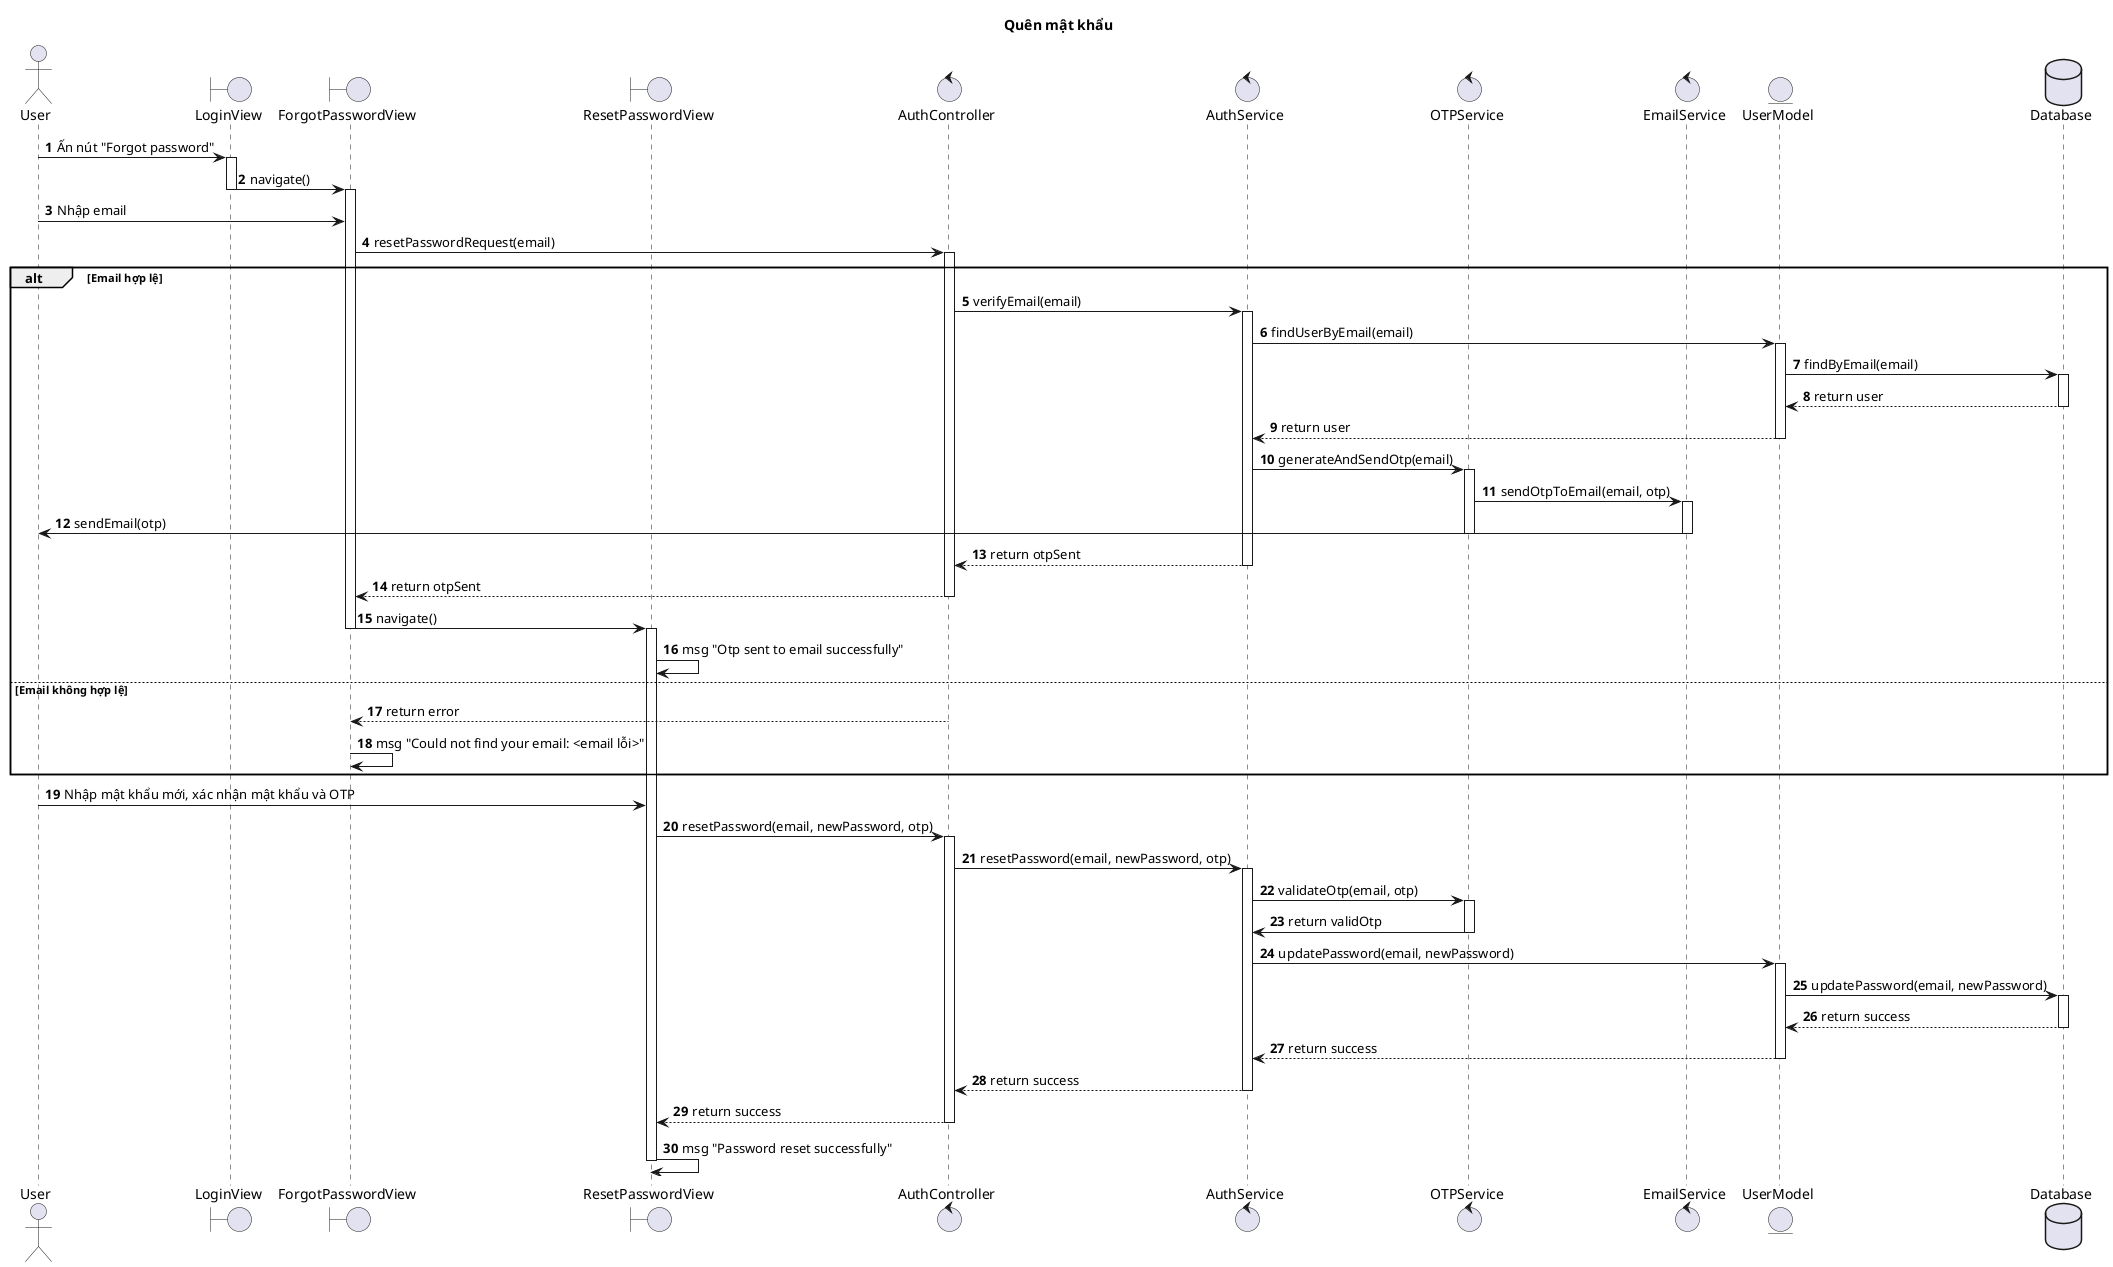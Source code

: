@startuml
title Quên mật khẩu

autonumber

actor User
boundary LoginView
boundary ForgotPasswordView
boundary ResetPasswordView
control AuthController
control AuthService
control OTPService
control EmailService
entity UserModel
database Database

User -> LoginView : Ấn nút "Forgot password"
activate LoginView
LoginView -> ForgotPasswordView : navigate()
deactivate LoginView
activate ForgotPasswordView

User -> ForgotPasswordView : Nhập email
ForgotPasswordView -> AuthController : resetPasswordRequest(email)
activate AuthController

alt Email hợp lệ
    AuthController -> AuthService : verifyEmail(email)
    activate AuthService
    AuthService -> UserModel : findUserByEmail(email)
    activate UserModel
    UserModel -> Database : findByEmail(email)
    activate Database
    Database --> UserModel : return user
    deactivate Database
    UserModel --> AuthService : return user
    deactivate UserModel

    AuthService -> OTPService : generateAndSendOtp(email)
    activate OTPService
    OTPService -> EmailService : sendOtpToEmail(email, otp)
    activate EmailService
    EmailService -> User : sendEmail(otp)
    deactivate EmailService
    deactivate OTPService

    AuthService --> AuthController : return otpSent
    deactivate AuthService
    AuthController --> ForgotPasswordView : return otpSent
    deactivate AuthController
    ForgotPasswordView -> ResetPasswordView : navigate()
    deactivate ForgotPasswordView
    activate ResetPasswordView
    ResetPasswordView -> ResetPasswordView : msg "Otp sent to email successfully"

else Email không hợp lệ
    AuthController --> ForgotPasswordView : return error
    deactivate AuthController
    ForgotPasswordView -> ForgotPasswordView : msg "Could not find your email: <email lỗi>"
end

User -> ResetPasswordView : Nhập mật khẩu mới, xác nhận mật khẩu và OTP
ResetPasswordView -> AuthController : resetPassword(email, newPassword, otp)
activate AuthController

AuthController -> AuthService : resetPassword(email, newPassword, otp)
activate AuthService
AuthService -> OTPService : validateOtp(email, otp)
activate OTPService
OTPService -> AuthService : return validOtp
deactivate OTPService

AuthService -> UserModel : updatePassword(email, newPassword)
activate UserModel
UserModel -> Database : updatePassword(email, newPassword)
activate Database
Database --> UserModel : return success
deactivate Database
UserModel --> AuthService : return success
deactivate UserModel

AuthService --> AuthController : return success
deactivate AuthService
AuthController --> ResetPasswordView : return success
deactivate AuthController
ResetPasswordView -> ResetPasswordView : msg "Password reset successfully"
deactivate ResetPasswordView

@enduml
